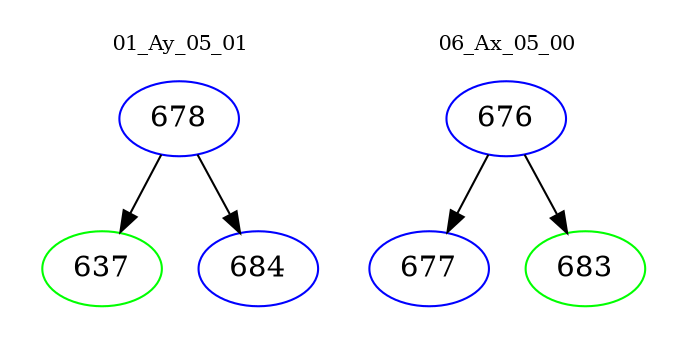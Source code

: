 digraph{
subgraph cluster_0 {
color = white
label = "01_Ay_05_01";
fontsize=10;
T0_678 [label="678", color="blue"]
T0_678 -> T0_637 [color="black"]
T0_637 [label="637", color="green"]
T0_678 -> T0_684 [color="black"]
T0_684 [label="684", color="blue"]
}
subgraph cluster_1 {
color = white
label = "06_Ax_05_00";
fontsize=10;
T1_676 [label="676", color="blue"]
T1_676 -> T1_677 [color="black"]
T1_677 [label="677", color="blue"]
T1_676 -> T1_683 [color="black"]
T1_683 [label="683", color="green"]
}
}

